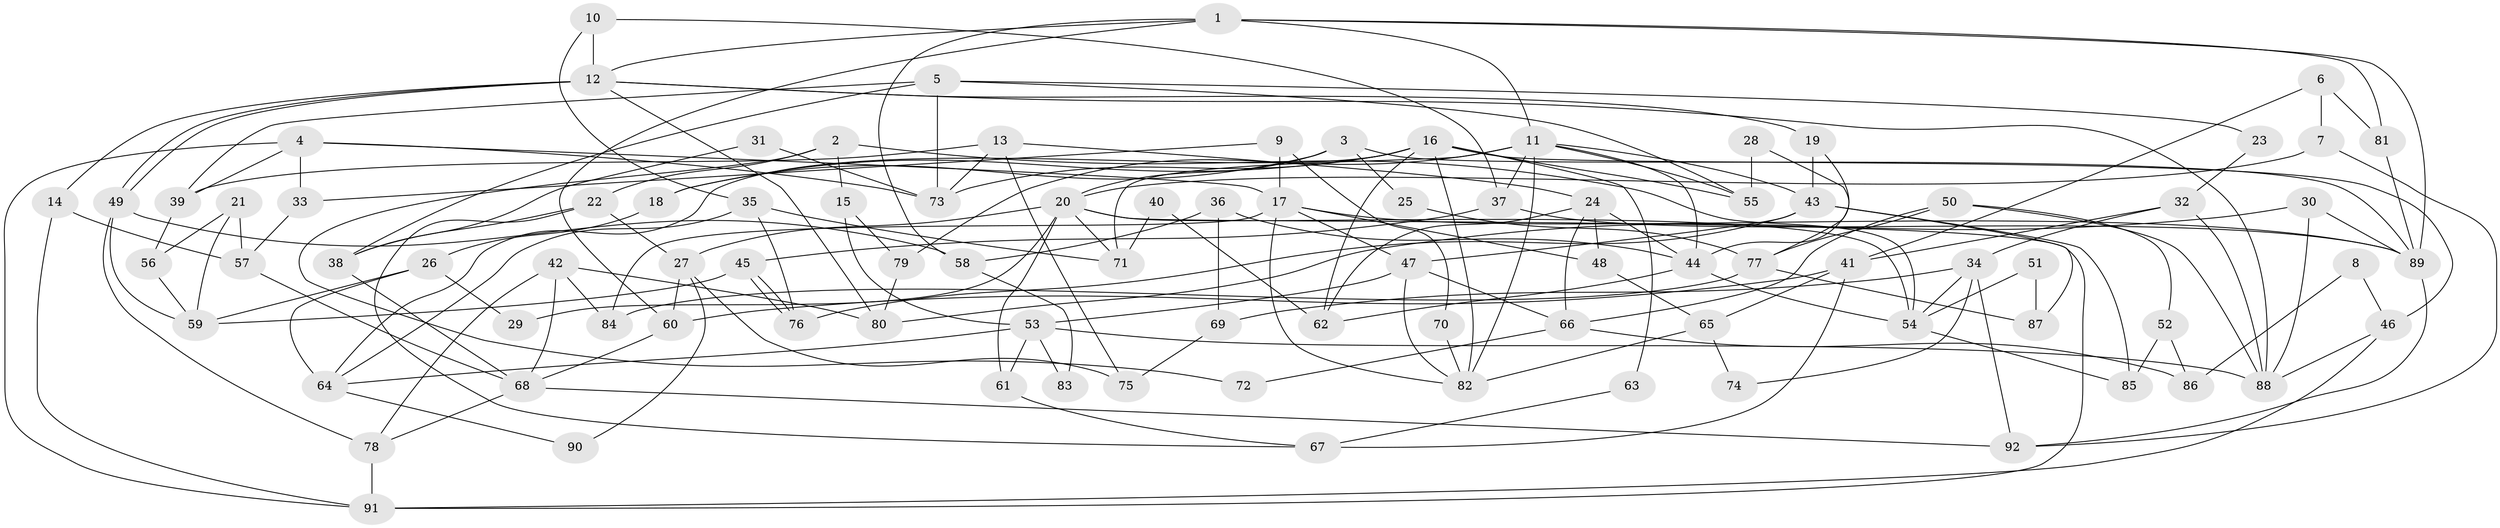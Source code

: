 // coarse degree distribution, {6: 0.03636363636363636, 8: 0.07272727272727272, 5: 0.23636363636363636, 7: 0.14545454545454545, 4: 0.18181818181818182, 3: 0.09090909090909091, 9: 0.03636363636363636, 10: 0.01818181818181818, 11: 0.03636363636363636, 2: 0.14545454545454545}
// Generated by graph-tools (version 1.1) at 2025/41/03/06/25 10:41:54]
// undirected, 92 vertices, 184 edges
graph export_dot {
graph [start="1"]
  node [color=gray90,style=filled];
  1;
  2;
  3;
  4;
  5;
  6;
  7;
  8;
  9;
  10;
  11;
  12;
  13;
  14;
  15;
  16;
  17;
  18;
  19;
  20;
  21;
  22;
  23;
  24;
  25;
  26;
  27;
  28;
  29;
  30;
  31;
  32;
  33;
  34;
  35;
  36;
  37;
  38;
  39;
  40;
  41;
  42;
  43;
  44;
  45;
  46;
  47;
  48;
  49;
  50;
  51;
  52;
  53;
  54;
  55;
  56;
  57;
  58;
  59;
  60;
  61;
  62;
  63;
  64;
  65;
  66;
  67;
  68;
  69;
  70;
  71;
  72;
  73;
  74;
  75;
  76;
  77;
  78;
  79;
  80;
  81;
  82;
  83;
  84;
  85;
  86;
  87;
  88;
  89;
  90;
  91;
  92;
  1 -- 11;
  1 -- 12;
  1 -- 58;
  1 -- 60;
  1 -- 81;
  1 -- 89;
  2 -- 54;
  2 -- 22;
  2 -- 15;
  2 -- 72;
  3 -- 20;
  3 -- 89;
  3 -- 18;
  3 -- 25;
  4 -- 17;
  4 -- 39;
  4 -- 33;
  4 -- 73;
  4 -- 91;
  5 -- 55;
  5 -- 73;
  5 -- 23;
  5 -- 38;
  5 -- 39;
  6 -- 41;
  6 -- 81;
  6 -- 7;
  7 -- 20;
  7 -- 92;
  8 -- 46;
  8 -- 86;
  9 -- 33;
  9 -- 17;
  9 -- 70;
  10 -- 37;
  10 -- 12;
  10 -- 35;
  11 -- 79;
  11 -- 82;
  11 -- 37;
  11 -- 43;
  11 -- 44;
  11 -- 55;
  11 -- 71;
  12 -- 49;
  12 -- 49;
  12 -- 19;
  12 -- 14;
  12 -- 80;
  12 -- 88;
  13 -- 24;
  13 -- 39;
  13 -- 73;
  13 -- 75;
  14 -- 91;
  14 -- 57;
  15 -- 53;
  15 -- 79;
  16 -- 73;
  16 -- 64;
  16 -- 18;
  16 -- 46;
  16 -- 55;
  16 -- 62;
  16 -- 63;
  16 -- 82;
  17 -- 82;
  17 -- 89;
  17 -- 47;
  17 -- 48;
  17 -- 84;
  18 -- 26;
  19 -- 44;
  19 -- 43;
  20 -- 61;
  20 -- 91;
  20 -- 27;
  20 -- 29;
  20 -- 54;
  20 -- 71;
  21 -- 57;
  21 -- 59;
  21 -- 56;
  22 -- 38;
  22 -- 27;
  22 -- 67;
  23 -- 32;
  24 -- 48;
  24 -- 62;
  24 -- 44;
  24 -- 66;
  25 -- 77;
  26 -- 64;
  26 -- 29;
  26 -- 59;
  27 -- 75;
  27 -- 60;
  27 -- 90;
  28 -- 77;
  28 -- 55;
  30 -- 89;
  30 -- 80;
  30 -- 88;
  31 -- 73;
  31 -- 38;
  32 -- 88;
  32 -- 34;
  32 -- 41;
  33 -- 57;
  34 -- 92;
  34 -- 54;
  34 -- 69;
  34 -- 74;
  35 -- 71;
  35 -- 64;
  35 -- 76;
  36 -- 44;
  36 -- 58;
  36 -- 69;
  37 -- 45;
  37 -- 89;
  38 -- 68;
  39 -- 56;
  40 -- 71;
  40 -- 62;
  41 -- 60;
  41 -- 65;
  41 -- 67;
  42 -- 78;
  42 -- 68;
  42 -- 80;
  42 -- 84;
  43 -- 76;
  43 -- 47;
  43 -- 85;
  43 -- 87;
  44 -- 54;
  44 -- 62;
  45 -- 76;
  45 -- 76;
  45 -- 59;
  46 -- 88;
  46 -- 91;
  47 -- 53;
  47 -- 66;
  47 -- 82;
  48 -- 65;
  49 -- 78;
  49 -- 58;
  49 -- 59;
  50 -- 88;
  50 -- 66;
  50 -- 52;
  50 -- 77;
  51 -- 87;
  51 -- 54;
  52 -- 85;
  52 -- 86;
  53 -- 88;
  53 -- 61;
  53 -- 64;
  53 -- 83;
  54 -- 85;
  56 -- 59;
  57 -- 68;
  58 -- 83;
  60 -- 68;
  61 -- 67;
  63 -- 67;
  64 -- 90;
  65 -- 82;
  65 -- 74;
  66 -- 72;
  66 -- 86;
  68 -- 92;
  68 -- 78;
  69 -- 75;
  70 -- 82;
  77 -- 84;
  77 -- 87;
  78 -- 91;
  79 -- 80;
  81 -- 89;
  89 -- 92;
}
